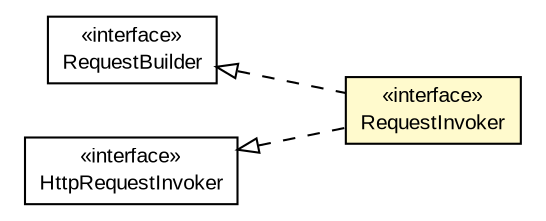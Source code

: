 #!/usr/local/bin/dot
#
# Class diagram 
# Generated by UMLGraph version R5_6-24-gf6e263 (http://www.umlgraph.org/)
#

digraph G {
	edge [fontname="arial",fontsize=10,labelfontname="arial",labelfontsize=10];
	node [fontname="arial",fontsize=10,shape=plaintext];
	nodesep=0.25;
	ranksep=0.5;
	rankdir=LR;
	// io.reinert.requestor.RequestInvoker
	c11869 [label=<<table title="io.reinert.requestor.RequestInvoker" border="0" cellborder="1" cellspacing="0" cellpadding="2" port="p" bgcolor="lemonChiffon" href="./RequestInvoker.html">
		<tr><td><table border="0" cellspacing="0" cellpadding="1">
<tr><td align="center" balign="center"> &#171;interface&#187; </td></tr>
<tr><td align="center" balign="center"> RequestInvoker </td></tr>
		</table></td></tr>
		</table>>, URL="./RequestInvoker.html", fontname="arial", fontcolor="black", fontsize=10.0];
	// io.reinert.requestor.RequestBuilder
	c11880 [label=<<table title="io.reinert.requestor.RequestBuilder" border="0" cellborder="1" cellspacing="0" cellpadding="2" port="p" href="./RequestBuilder.html">
		<tr><td><table border="0" cellspacing="0" cellpadding="1">
<tr><td align="center" balign="center"> &#171;interface&#187; </td></tr>
<tr><td align="center" balign="center"> RequestBuilder </td></tr>
		</table></td></tr>
		</table>>, URL="./RequestBuilder.html", fontname="arial", fontcolor="black", fontsize=10.0];
	// io.reinert.requestor.HttpRequestInvoker
	c11888 [label=<<table title="io.reinert.requestor.HttpRequestInvoker" border="0" cellborder="1" cellspacing="0" cellpadding="2" port="p" href="./HttpRequestInvoker.html">
		<tr><td><table border="0" cellspacing="0" cellpadding="1">
<tr><td align="center" balign="center"> &#171;interface&#187; </td></tr>
<tr><td align="center" balign="center"> HttpRequestInvoker </td></tr>
		</table></td></tr>
		</table>>, URL="./HttpRequestInvoker.html", fontname="arial", fontcolor="black", fontsize=10.0];
	//io.reinert.requestor.RequestInvoker implements io.reinert.requestor.RequestBuilder
	c11880:p -> c11869:p [dir=back,arrowtail=empty,style=dashed];
	//io.reinert.requestor.RequestInvoker implements io.reinert.requestor.HttpRequestInvoker
	c11888:p -> c11869:p [dir=back,arrowtail=empty,style=dashed];
}

